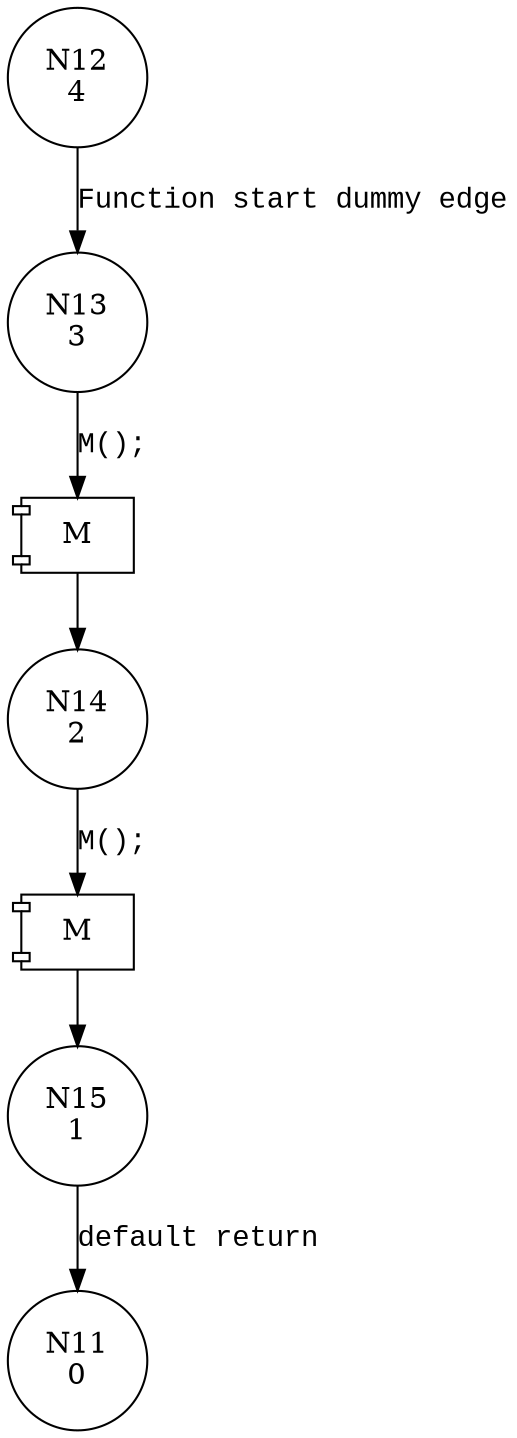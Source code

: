digraph gen_init_cpio {
12 [shape="circle" label="N12\n4"]
13 [shape="circle" label="N13\n3"]
14 [shape="circle" label="N14\n2"]
15 [shape="circle" label="N15\n1"]
11 [shape="circle" label="N11\n0"]
12 -> 13 [label="Function start dummy edge" fontname="Courier New"]
100001 [shape="component" label="M"]
13 -> 100001 [label="M();" fontname="Courier New"]
100001 -> 14 [label="" fontname="Courier New"]
100002 [shape="component" label="M"]
14 -> 100002 [label="M();" fontname="Courier New"]
100002 -> 15 [label="" fontname="Courier New"]
15 -> 11 [label="default return" fontname="Courier New"]
}